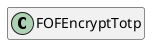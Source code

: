 @startuml
set namespaceSeparator \\
hide members
hide << alias >> circle

class FOFEncryptTotp
@enduml
